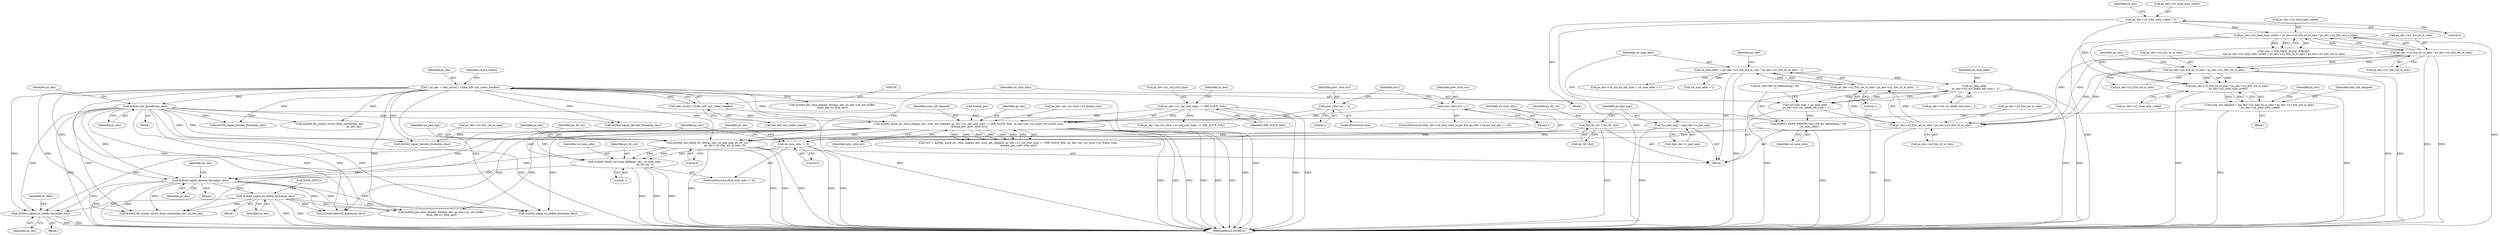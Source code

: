 digraph "0_Android_e629194c62a9a129ce378e08cb1059a8a53f1795@API" {
"1001784" [label="(Call,ih264d_signal_bs_deblk_thread(ps_dec))"];
"1000896" [label="(Call,ih264d_init_decoder(ps_dec))"];
"1000153" [label="(Call,* ps_dec = (dec_struct_t *)(dec_hdl->pv_codec_handle))"];
"1000155" [label="(Call,(dec_struct_t *)(dec_hdl->pv_codec_handle))"];
"1001685" [label="(Call,ih264d_signal_bs_deblk_thread(ps_dec))"];
"1001676" [label="(Call,ih264d_signal_decode_thread(ps_dec))"];
"1001642" [label="(Call,ih264d_init_deblk_tfr_ctxt(ps_dec, ps_pad_mgr, ps_tfr_cxt,\n                                           ps_dec->u2_frm_wd_in_mbs, 0))"];
"1001509" [label="(Call,ih264d_mark_err_slice_skip(ps_dec, num_mb_skipped, ps_dec->u1_nal_unit_type == IDR_SLICE_NAL, ps_dec->ps_cur_slice->u2_frame_num,\n &temp_poc, prev_slice_err))"];
"1001477" [label="(Call,num_mb_skipped = (ps_dec->u2_frm_ht_in_mbs * ps_dec->u2_frm_wd_in_mbs)\n - ps_dec->u2_total_mbs_coded)"];
"1001479" [label="(Call,(ps_dec->u2_frm_ht_in_mbs * ps_dec->u2_frm_wd_in_mbs)\n - ps_dec->u2_total_mbs_coded)"];
"1001480" [label="(Call,ps_dec->u2_frm_ht_in_mbs * ps_dec->u2_frm_wd_in_mbs)"];
"1001465" [label="(Call,ps_dec->u2_frm_ht_in_mbs * ps_dec->u2_frm_wd_in_mbs)"];
"1001461" [label="(Call,ps_dec->u2_total_mbs_coded < ps_dec->u2_frm_ht_in_mbs * ps_dec->u2_frm_wd_in_mbs)"];
"1000908" [label="(Call,ps_dec->u2_total_mbs_coded = 0)"];
"1001512" [label="(Call,ps_dec->u1_nal_unit_type == IDR_SLICE_NAL)"];
"1001504" [label="(Call,prev_slice_err = 2)"];
"1001500" [label="(Call,prev_slice_err = 1)"];
"1001618" [label="(Call,*ps_pad_mgr = &ps_dec->s_pad_mgr)"];
"1001613" [label="(Call,*ps_tfr_cxt = &s_tfr_ctxt)"];
"1001627" [label="(Call,ps_dec->u2_frm_wd_in_mbs * ps_dec->u2_frm_ht_in_mbs)"];
"1001666" [label="(Call,ih264d_check_mb_map_deblk(ps_dec, u4_num_mbs,\n                                                   ps_tfr_cxt,1))"];
"1001663" [label="(Call,u4_num_mbs != 0)"];
"1001659" [label="(Call,DEBUG_PERF_PRINTF(\"mbs left for deblocking= %d \n\",u4_num_mbs))"];
"1001650" [label="(Call,u4_num_mbs = u4_max_addr\n - ps_dec->u4_cur_deblk_mb_num + 1)"];
"1001652" [label="(Call,u4_max_addr\n - ps_dec->u4_cur_deblk_mb_num + 1)"];
"1001624" [label="(Call,u4_max_addr = (ps_dec->u2_frm_wd_in_mbs * ps_dec->u2_frm_ht_in_mbs) - 1)"];
"1001626" [label="(Call,(ps_dec->u2_frm_wd_in_mbs * ps_dec->u2_frm_ht_in_mbs) - 1)"];
"1001681" [label="(Identifier,ps_dec)"];
"1001652" [label="(Call,u4_max_addr\n - ps_dec->u4_cur_deblk_mb_num + 1)"];
"1002004" [label="(Call,ih264d_fill_output_struct_from_context(ps_dec, ps_dec_op))"];
"1001618" [label="(Call,*ps_pad_mgr = &ps_dec->s_pad_mgr)"];
"1000157" [label="(Call,dec_hdl->pv_codec_handle)"];
"1001502" [label="(Literal,1)"];
"1002124" [label="(MethodReturn,WORD32)"];
"1001663" [label="(Call,u4_num_mbs != 0)"];
"1001608" [label="(Block,)"];
"1001685" [label="(Call,ih264d_signal_bs_deblk_thread(ps_dec))"];
"1001481" [label="(Call,ps_dec->u2_frm_ht_in_mbs)"];
"1001662" [label="(ControlStructure,if(u4_num_mbs != 0))"];
"1001637" [label="(Identifier,ps_dec)"];
"1000713" [label="(Call,ih264d_get_next_display_field(ps_dec, ps_dec->ps_out_buffer,\n &(ps_dec->s_disp_op)))"];
"1001670" [label="(Literal,1)"];
"1001677" [label="(Identifier,ps_dec)"];
"1001687" [label="(Call,DATA_SYNC())"];
"1001480" [label="(Call,ps_dec->u2_frm_ht_in_mbs * ps_dec->u2_frm_wd_in_mbs)"];
"1000155" [label="(Call,(dec_struct_t *)(dec_hdl->pv_codec_handle))"];
"1001962" [label="(Call,ih264d_signal_bs_deblk_thread(ps_dec))"];
"1001461" [label="(Call,ps_dec->u2_total_mbs_coded < ps_dec->u2_frm_ht_in_mbs * ps_dec->u2_frm_wd_in_mbs)"];
"1001524" [label="(Identifier,prev_slice_err)"];
"1001653" [label="(Identifier,u4_max_addr)"];
"1001643" [label="(Identifier,ps_dec)"];
"1001510" [label="(Identifier,ps_dec)"];
"1001501" [label="(Identifier,prev_slice_err)"];
"1001462" [label="(Call,ps_dec->u2_total_mbs_coded)"];
"1001466" [label="(Call,ps_dec->u2_frm_ht_in_mbs)"];
"1001684" [label="(Block,)"];
"1001645" [label="(Identifier,ps_tfr_cxt)"];
"1001490" [label="(ControlStructure,if(ps_dec->u4_first_slice_in_pic && (ps_dec->u4_pic_buf_got == 0)))"];
"1001553" [label="(Call,ih264d_signal_decode_thread(ps_dec))"];
"1001667" [label="(Identifier,ps_dec)"];
"1000153" [label="(Call,* ps_dec = (dec_struct_t *)(dec_hdl->pv_codec_handle))"];
"1000908" [label="(Call,ps_dec->u2_total_mbs_coded = 0)"];
"1000915" [label="(Identifier,ps_dec)"];
"1001787" [label="(Identifier,IV_FAIL)"];
"1001513" [label="(Call,ps_dec->u1_nal_unit_type)"];
"1000896" [label="(Call,ih264d_init_decoder(ps_dec))"];
"1001650" [label="(Call,u4_num_mbs = u4_max_addr\n - ps_dec->u4_cur_deblk_mb_num + 1)"];
"1001784" [label="(Call,ih264d_signal_bs_deblk_thread(ps_dec))"];
"1001868" [label="(Call,ps_dec->ps_cur_slice->u1_nal_unit_type == IDR_SLICE_NAL)"];
"1001686" [label="(Identifier,ps_dec)"];
"1001615" [label="(Call,&s_tfr_ctxt)"];
"1001614" [label="(Identifier,ps_tfr_cxt)"];
"1001635" [label="(Call,ps_dec->u4_cur_bs_mb_num = u4_max_addr + 1)"];
"1001651" [label="(Identifier,u4_num_mbs)"];
"1001660" [label="(Literal,\"mbs left for deblocking= %d \n\")"];
"1001517" [label="(Call,ps_dec->ps_cur_slice->u2_frame_num)"];
"1001659" [label="(Call,DEBUG_PERF_PRINTF(\"mbs left for deblocking= %d \n\",u4_num_mbs))"];
"1000154" [label="(Identifier,ps_dec)"];
"1001487" [label="(Call,ps_dec->u2_total_mbs_coded)"];
"1001472" [label="(Block,)"];
"1000900" [label="(Identifier,ps_dec)"];
"1001519" [label="(Identifier,ps_dec)"];
"1001783" [label="(Block,)"];
"1001665" [label="(Literal,0)"];
"1001642" [label="(Call,ih264d_init_deblk_tfr_ctxt(ps_dec, ps_pad_mgr, ps_tfr_cxt,\n                                           ps_dec->u2_frm_wd_in_mbs, 0))"];
"1001840" [label="(Call,ih264d_deblock_display(ps_dec))"];
"1001469" [label="(Call,ps_dec->u2_frm_wd_in_mbs)"];
"1001644" [label="(Identifier,ps_pad_mgr)"];
"1001503" [label="(ControlStructure,else)"];
"1001509" [label="(Call,ih264d_mark_err_slice_skip(ps_dec, num_mb_skipped, ps_dec->u1_nal_unit_type == IDR_SLICE_NAL, ps_dec->ps_cur_slice->u2_frame_num,\n &temp_poc, prev_slice_err))"];
"1001384" [label="(Call,ih264d_signal_decode_thread(ps_dec))"];
"1000151" [label="(Block,)"];
"1001673" [label="(Identifier,ps_dec)"];
"1001661" [label="(Identifier,u4_num_mbs)"];
"1001516" [label="(Identifier,IDR_SLICE_NAL)"];
"1001243" [label="(Call,ih264d_fill_output_struct_from_context(ps_dec,\n                                                           ps_dec_op))"];
"1001512" [label="(Call,ps_dec->u1_nal_unit_type == IDR_SLICE_NAL)"];
"1001654" [label="(Call,ps_dec->u4_cur_deblk_mb_num + 1)"];
"1001500" [label="(Call,prev_slice_err = 1)"];
"1001624" [label="(Call,u4_max_addr = (ps_dec->u2_frm_wd_in_mbs * ps_dec->u2_frm_ht_in_mbs) - 1)"];
"1001507" [label="(Call,ret1 = ih264d_mark_err_slice_skip(ps_dec, num_mb_skipped, ps_dec->u1_nal_unit_type == IDR_SLICE_NAL, ps_dec->ps_cur_slice->u2_frame_num,\n &temp_poc, prev_slice_err))"];
"1001628" [label="(Call,ps_dec->u2_frm_wd_in_mbs)"];
"1001646" [label="(Call,ps_dec->u2_frm_wd_in_mbs)"];
"1001508" [label="(Identifier,ret1)"];
"1001676" [label="(Call,ih264d_signal_decode_thread(ps_dec))"];
"1001493" [label="(Identifier,ps_dec)"];
"1001631" [label="(Call,ps_dec->u2_frm_ht_in_mbs)"];
"1001785" [label="(Identifier,ps_dec)"];
"1001580" [label="(Block,)"];
"1001511" [label="(Identifier,num_mb_skipped)"];
"1001478" [label="(Identifier,num_mb_skipped)"];
"1001664" [label="(Identifier,u4_num_mbs)"];
"1001477" [label="(Call,num_mb_skipped = (ps_dec->u2_frm_ht_in_mbs * ps_dec->u2_frm_wd_in_mbs)\n - ps_dec->u2_total_mbs_coded)"];
"1000912" [label="(Literal,0)"];
"1001179" [label="(Call,ih264d_signal_decode_thread(ps_dec))"];
"1001505" [label="(Identifier,prev_slice_err)"];
"1001668" [label="(Identifier,u4_num_mbs)"];
"1001465" [label="(Call,ps_dec->u2_frm_ht_in_mbs * ps_dec->u2_frm_wd_in_mbs)"];
"1001613" [label="(Call,*ps_tfr_cxt = &s_tfr_ctxt)"];
"1000162" [label="(Identifier,i4_err_status)"];
"1001522" [label="(Call,&temp_poc)"];
"1001479" [label="(Call,(ps_dec->u2_frm_ht_in_mbs * ps_dec->u2_frm_wd_in_mbs)\n - ps_dec->u2_total_mbs_coded)"];
"1001488" [label="(Identifier,ps_dec)"];
"1001625" [label="(Identifier,u4_max_addr)"];
"1000897" [label="(Identifier,ps_dec)"];
"1001506" [label="(Literal,2)"];
"1001666" [label="(Call,ih264d_check_mb_map_deblk(ps_dec, u4_num_mbs,\n                                                   ps_tfr_cxt,1))"];
"1001976" [label="(Call,ih264d_get_next_display_field(ps_dec, ps_dec->ps_out_buffer,\n &(ps_dec->s_disp_op)))"];
"1001619" [label="(Identifier,ps_pad_mgr)"];
"1001669" [label="(Identifier,ps_tfr_cxt)"];
"1001639" [label="(Call,u4_max_addr + 1)"];
"1001457" [label="(Call,(ret != IVD_MEM_ALLOC_FAILED)\n && ps_dec->u2_total_mbs_coded < ps_dec->u2_frm_ht_in_mbs * ps_dec->u2_frm_wd_in_mbs)"];
"1001620" [label="(Call,&ps_dec->s_pad_mgr)"];
"1001649" [label="(Literal,0)"];
"1001626" [label="(Call,(ps_dec->u2_frm_wd_in_mbs * ps_dec->u2_frm_ht_in_mbs) - 1)"];
"1001627" [label="(Call,ps_dec->u2_frm_wd_in_mbs * ps_dec->u2_frm_ht_in_mbs)"];
"1000909" [label="(Call,ps_dec->u2_total_mbs_coded)"];
"1001634" [label="(Literal,1)"];
"1001504" [label="(Call,prev_slice_err = 2)"];
"1001484" [label="(Call,ps_dec->u2_frm_wd_in_mbs)"];
"1000895" [label="(Block,)"];
"1001784" -> "1001783"  [label="AST: "];
"1001784" -> "1001785"  [label="CFG: "];
"1001785" -> "1001784"  [label="AST: "];
"1001787" -> "1001784"  [label="CFG: "];
"1001784" -> "1002124"  [label="DDG: "];
"1001784" -> "1002124"  [label="DDG: "];
"1000896" -> "1001784"  [label="DDG: "];
"1001685" -> "1001784"  [label="DDG: "];
"1001509" -> "1001784"  [label="DDG: "];
"1001676" -> "1001784"  [label="DDG: "];
"1000153" -> "1001784"  [label="DDG: "];
"1000896" -> "1000895"  [label="AST: "];
"1000896" -> "1000897"  [label="CFG: "];
"1000897" -> "1000896"  [label="AST: "];
"1000900" -> "1000896"  [label="CFG: "];
"1000896" -> "1002124"  [label="DDG: "];
"1000896" -> "1002124"  [label="DDG: "];
"1000153" -> "1000896"  [label="DDG: "];
"1000896" -> "1001179"  [label="DDG: "];
"1000896" -> "1001243"  [label="DDG: "];
"1000896" -> "1001384"  [label="DDG: "];
"1000896" -> "1001509"  [label="DDG: "];
"1000896" -> "1001553"  [label="DDG: "];
"1000896" -> "1001642"  [label="DDG: "];
"1000896" -> "1001676"  [label="DDG: "];
"1000896" -> "1001840"  [label="DDG: "];
"1000896" -> "1001962"  [label="DDG: "];
"1000896" -> "1001976"  [label="DDG: "];
"1000896" -> "1002004"  [label="DDG: "];
"1000153" -> "1000151"  [label="AST: "];
"1000153" -> "1000155"  [label="CFG: "];
"1000154" -> "1000153"  [label="AST: "];
"1000155" -> "1000153"  [label="AST: "];
"1000162" -> "1000153"  [label="CFG: "];
"1000153" -> "1002124"  [label="DDG: "];
"1000153" -> "1002124"  [label="DDG: "];
"1000155" -> "1000153"  [label="DDG: "];
"1000153" -> "1000713"  [label="DDG: "];
"1000153" -> "1001179"  [label="DDG: "];
"1000153" -> "1001243"  [label="DDG: "];
"1000153" -> "1001384"  [label="DDG: "];
"1000153" -> "1001509"  [label="DDG: "];
"1000153" -> "1001553"  [label="DDG: "];
"1000153" -> "1001642"  [label="DDG: "];
"1000153" -> "1001676"  [label="DDG: "];
"1000153" -> "1001840"  [label="DDG: "];
"1000153" -> "1001962"  [label="DDG: "];
"1000153" -> "1001976"  [label="DDG: "];
"1000153" -> "1002004"  [label="DDG: "];
"1000155" -> "1000157"  [label="CFG: "];
"1000156" -> "1000155"  [label="AST: "];
"1000157" -> "1000155"  [label="AST: "];
"1000155" -> "1002124"  [label="DDG: "];
"1001685" -> "1001684"  [label="AST: "];
"1001685" -> "1001686"  [label="CFG: "];
"1001686" -> "1001685"  [label="AST: "];
"1001687" -> "1001685"  [label="CFG: "];
"1001685" -> "1002124"  [label="DDG: "];
"1001685" -> "1002124"  [label="DDG: "];
"1001676" -> "1001685"  [label="DDG: "];
"1001685" -> "1001840"  [label="DDG: "];
"1001685" -> "1001962"  [label="DDG: "];
"1001685" -> "1001976"  [label="DDG: "];
"1001685" -> "1002004"  [label="DDG: "];
"1001676" -> "1001580"  [label="AST: "];
"1001676" -> "1001677"  [label="CFG: "];
"1001677" -> "1001676"  [label="AST: "];
"1001681" -> "1001676"  [label="CFG: "];
"1001676" -> "1002124"  [label="DDG: "];
"1001676" -> "1002124"  [label="DDG: "];
"1001642" -> "1001676"  [label="DDG: "];
"1001509" -> "1001676"  [label="DDG: "];
"1001666" -> "1001676"  [label="DDG: "];
"1001676" -> "1001840"  [label="DDG: "];
"1001676" -> "1001962"  [label="DDG: "];
"1001676" -> "1001976"  [label="DDG: "];
"1001676" -> "1002004"  [label="DDG: "];
"1001642" -> "1001608"  [label="AST: "];
"1001642" -> "1001649"  [label="CFG: "];
"1001643" -> "1001642"  [label="AST: "];
"1001644" -> "1001642"  [label="AST: "];
"1001645" -> "1001642"  [label="AST: "];
"1001646" -> "1001642"  [label="AST: "];
"1001649" -> "1001642"  [label="AST: "];
"1001651" -> "1001642"  [label="CFG: "];
"1001642" -> "1002124"  [label="DDG: "];
"1001642" -> "1002124"  [label="DDG: "];
"1001642" -> "1002124"  [label="DDG: "];
"1001642" -> "1002124"  [label="DDG: "];
"1001509" -> "1001642"  [label="DDG: "];
"1001618" -> "1001642"  [label="DDG: "];
"1001613" -> "1001642"  [label="DDG: "];
"1001627" -> "1001642"  [label="DDG: "];
"1001642" -> "1001666"  [label="DDG: "];
"1001642" -> "1001666"  [label="DDG: "];
"1001509" -> "1001507"  [label="AST: "];
"1001509" -> "1001524"  [label="CFG: "];
"1001510" -> "1001509"  [label="AST: "];
"1001511" -> "1001509"  [label="AST: "];
"1001512" -> "1001509"  [label="AST: "];
"1001517" -> "1001509"  [label="AST: "];
"1001522" -> "1001509"  [label="AST: "];
"1001524" -> "1001509"  [label="AST: "];
"1001507" -> "1001509"  [label="CFG: "];
"1001509" -> "1002124"  [label="DDG: "];
"1001509" -> "1002124"  [label="DDG: "];
"1001509" -> "1002124"  [label="DDG: "];
"1001509" -> "1002124"  [label="DDG: "];
"1001509" -> "1002124"  [label="DDG: "];
"1001509" -> "1002124"  [label="DDG: "];
"1001509" -> "1001507"  [label="DDG: "];
"1001509" -> "1001507"  [label="DDG: "];
"1001509" -> "1001507"  [label="DDG: "];
"1001509" -> "1001507"  [label="DDG: "];
"1001509" -> "1001507"  [label="DDG: "];
"1001509" -> "1001507"  [label="DDG: "];
"1001477" -> "1001509"  [label="DDG: "];
"1001512" -> "1001509"  [label="DDG: "];
"1001512" -> "1001509"  [label="DDG: "];
"1001504" -> "1001509"  [label="DDG: "];
"1001500" -> "1001509"  [label="DDG: "];
"1001509" -> "1001553"  [label="DDG: "];
"1001509" -> "1001840"  [label="DDG: "];
"1001509" -> "1001962"  [label="DDG: "];
"1001509" -> "1001976"  [label="DDG: "];
"1001509" -> "1002004"  [label="DDG: "];
"1001477" -> "1001472"  [label="AST: "];
"1001477" -> "1001479"  [label="CFG: "];
"1001478" -> "1001477"  [label="AST: "];
"1001479" -> "1001477"  [label="AST: "];
"1001493" -> "1001477"  [label="CFG: "];
"1001477" -> "1002124"  [label="DDG: "];
"1001479" -> "1001477"  [label="DDG: "];
"1001479" -> "1001477"  [label="DDG: "];
"1001479" -> "1001487"  [label="CFG: "];
"1001480" -> "1001479"  [label="AST: "];
"1001487" -> "1001479"  [label="AST: "];
"1001479" -> "1002124"  [label="DDG: "];
"1001479" -> "1002124"  [label="DDG: "];
"1001480" -> "1001479"  [label="DDG: "];
"1001480" -> "1001479"  [label="DDG: "];
"1001461" -> "1001479"  [label="DDG: "];
"1000908" -> "1001479"  [label="DDG: "];
"1001480" -> "1001484"  [label="CFG: "];
"1001481" -> "1001480"  [label="AST: "];
"1001484" -> "1001480"  [label="AST: "];
"1001488" -> "1001480"  [label="CFG: "];
"1001480" -> "1002124"  [label="DDG: "];
"1001480" -> "1002124"  [label="DDG: "];
"1001465" -> "1001480"  [label="DDG: "];
"1001465" -> "1001480"  [label="DDG: "];
"1001480" -> "1001627"  [label="DDG: "];
"1001480" -> "1001627"  [label="DDG: "];
"1001465" -> "1001461"  [label="AST: "];
"1001465" -> "1001469"  [label="CFG: "];
"1001466" -> "1001465"  [label="AST: "];
"1001469" -> "1001465"  [label="AST: "];
"1001461" -> "1001465"  [label="CFG: "];
"1001465" -> "1002124"  [label="DDG: "];
"1001465" -> "1002124"  [label="DDG: "];
"1001465" -> "1001461"  [label="DDG: "];
"1001465" -> "1001461"  [label="DDG: "];
"1001465" -> "1001627"  [label="DDG: "];
"1001465" -> "1001627"  [label="DDG: "];
"1001461" -> "1001457"  [label="AST: "];
"1001462" -> "1001461"  [label="AST: "];
"1001457" -> "1001461"  [label="CFG: "];
"1001461" -> "1002124"  [label="DDG: "];
"1001461" -> "1002124"  [label="DDG: "];
"1001461" -> "1001457"  [label="DDG: "];
"1001461" -> "1001457"  [label="DDG: "];
"1000908" -> "1001461"  [label="DDG: "];
"1000908" -> "1000151"  [label="AST: "];
"1000908" -> "1000912"  [label="CFG: "];
"1000909" -> "1000908"  [label="AST: "];
"1000912" -> "1000908"  [label="AST: "];
"1000915" -> "1000908"  [label="CFG: "];
"1000908" -> "1002124"  [label="DDG: "];
"1001512" -> "1001516"  [label="CFG: "];
"1001513" -> "1001512"  [label="AST: "];
"1001516" -> "1001512"  [label="AST: "];
"1001519" -> "1001512"  [label="CFG: "];
"1001512" -> "1002124"  [label="DDG: "];
"1001512" -> "1002124"  [label="DDG: "];
"1001512" -> "1001868"  [label="DDG: "];
"1001504" -> "1001503"  [label="AST: "];
"1001504" -> "1001506"  [label="CFG: "];
"1001505" -> "1001504"  [label="AST: "];
"1001506" -> "1001504"  [label="AST: "];
"1001508" -> "1001504"  [label="CFG: "];
"1001500" -> "1001490"  [label="AST: "];
"1001500" -> "1001502"  [label="CFG: "];
"1001501" -> "1001500"  [label="AST: "];
"1001502" -> "1001500"  [label="AST: "];
"1001508" -> "1001500"  [label="CFG: "];
"1001618" -> "1001608"  [label="AST: "];
"1001618" -> "1001620"  [label="CFG: "];
"1001619" -> "1001618"  [label="AST: "];
"1001620" -> "1001618"  [label="AST: "];
"1001625" -> "1001618"  [label="CFG: "];
"1001618" -> "1002124"  [label="DDG: "];
"1001613" -> "1001608"  [label="AST: "];
"1001613" -> "1001615"  [label="CFG: "];
"1001614" -> "1001613"  [label="AST: "];
"1001615" -> "1001613"  [label="AST: "];
"1001619" -> "1001613"  [label="CFG: "];
"1001613" -> "1002124"  [label="DDG: "];
"1001627" -> "1001626"  [label="AST: "];
"1001627" -> "1001631"  [label="CFG: "];
"1001628" -> "1001627"  [label="AST: "];
"1001631" -> "1001627"  [label="AST: "];
"1001634" -> "1001627"  [label="CFG: "];
"1001627" -> "1002124"  [label="DDG: "];
"1001627" -> "1001626"  [label="DDG: "];
"1001627" -> "1001626"  [label="DDG: "];
"1001666" -> "1001662"  [label="AST: "];
"1001666" -> "1001670"  [label="CFG: "];
"1001667" -> "1001666"  [label="AST: "];
"1001668" -> "1001666"  [label="AST: "];
"1001669" -> "1001666"  [label="AST: "];
"1001670" -> "1001666"  [label="AST: "];
"1001673" -> "1001666"  [label="CFG: "];
"1001666" -> "1002124"  [label="DDG: "];
"1001666" -> "1002124"  [label="DDG: "];
"1001666" -> "1002124"  [label="DDG: "];
"1001663" -> "1001666"  [label="DDG: "];
"1001663" -> "1001662"  [label="AST: "];
"1001663" -> "1001665"  [label="CFG: "];
"1001664" -> "1001663"  [label="AST: "];
"1001665" -> "1001663"  [label="AST: "];
"1001667" -> "1001663"  [label="CFG: "];
"1001673" -> "1001663"  [label="CFG: "];
"1001663" -> "1002124"  [label="DDG: "];
"1001663" -> "1002124"  [label="DDG: "];
"1001659" -> "1001663"  [label="DDG: "];
"1001659" -> "1001608"  [label="AST: "];
"1001659" -> "1001661"  [label="CFG: "];
"1001660" -> "1001659"  [label="AST: "];
"1001661" -> "1001659"  [label="AST: "];
"1001664" -> "1001659"  [label="CFG: "];
"1001659" -> "1002124"  [label="DDG: "];
"1001650" -> "1001659"  [label="DDG: "];
"1001650" -> "1001608"  [label="AST: "];
"1001650" -> "1001652"  [label="CFG: "];
"1001651" -> "1001650"  [label="AST: "];
"1001652" -> "1001650"  [label="AST: "];
"1001660" -> "1001650"  [label="CFG: "];
"1001650" -> "1002124"  [label="DDG: "];
"1001652" -> "1001650"  [label="DDG: "];
"1001652" -> "1001650"  [label="DDG: "];
"1001652" -> "1001654"  [label="CFG: "];
"1001653" -> "1001652"  [label="AST: "];
"1001654" -> "1001652"  [label="AST: "];
"1001652" -> "1002124"  [label="DDG: "];
"1001652" -> "1002124"  [label="DDG: "];
"1001624" -> "1001652"  [label="DDG: "];
"1001624" -> "1001608"  [label="AST: "];
"1001624" -> "1001626"  [label="CFG: "];
"1001625" -> "1001624"  [label="AST: "];
"1001626" -> "1001624"  [label="AST: "];
"1001637" -> "1001624"  [label="CFG: "];
"1001624" -> "1002124"  [label="DDG: "];
"1001626" -> "1001624"  [label="DDG: "];
"1001626" -> "1001624"  [label="DDG: "];
"1001624" -> "1001635"  [label="DDG: "];
"1001624" -> "1001639"  [label="DDG: "];
"1001626" -> "1001634"  [label="CFG: "];
"1001634" -> "1001626"  [label="AST: "];
"1001626" -> "1002124"  [label="DDG: "];
}
